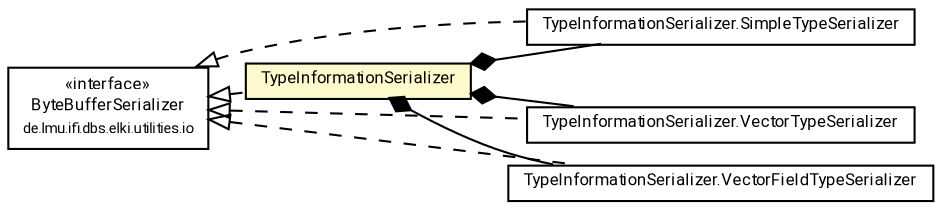 #!/usr/local/bin/dot
#
# Class diagram 
# Generated by UMLGraph version R5_7_2-60-g0e99a6 (http://www.spinellis.gr/umlgraph/)
#

digraph G {
	graph [fontnames="svg"]
	edge [fontname="Roboto",fontsize=7,labelfontname="Roboto",labelfontsize=7,color="black"];
	node [fontname="Roboto",fontcolor="black",fontsize=8,shape=plaintext,margin=0,width=0,height=0];
	nodesep=0.15;
	ranksep=0.25;
	rankdir=LR;
	// de.lmu.ifi.dbs.elki.data.type.TypeInformationSerializer
	c10426804 [label=<<table title="de.lmu.ifi.dbs.elki.data.type.TypeInformationSerializer" border="0" cellborder="1" cellspacing="0" cellpadding="2" bgcolor="lemonChiffon" href="TypeInformationSerializer.html" target="_parent">
		<tr><td><table border="0" cellspacing="0" cellpadding="1">
		<tr><td align="center" balign="center"> <font face="Roboto">TypeInformationSerializer</font> </td></tr>
		</table></td></tr>
		</table>>, URL="TypeInformationSerializer.html"];
	// de.lmu.ifi.dbs.elki.data.type.TypeInformationSerializer.SimpleTypeSerializer
	c10426805 [label=<<table title="de.lmu.ifi.dbs.elki.data.type.TypeInformationSerializer.SimpleTypeSerializer" border="0" cellborder="1" cellspacing="0" cellpadding="2" href="TypeInformationSerializer.SimpleTypeSerializer.html" target="_parent">
		<tr><td><table border="0" cellspacing="0" cellpadding="1">
		<tr><td align="center" balign="center"> <font face="Roboto">TypeInformationSerializer.SimpleTypeSerializer</font> </td></tr>
		</table></td></tr>
		</table>>, URL="TypeInformationSerializer.SimpleTypeSerializer.html"];
	// de.lmu.ifi.dbs.elki.data.type.TypeInformationSerializer.VectorTypeSerializer
	c10426806 [label=<<table title="de.lmu.ifi.dbs.elki.data.type.TypeInformationSerializer.VectorTypeSerializer" border="0" cellborder="1" cellspacing="0" cellpadding="2" href="TypeInformationSerializer.VectorTypeSerializer.html" target="_parent">
		<tr><td><table border="0" cellspacing="0" cellpadding="1">
		<tr><td align="center" balign="center"> <font face="Roboto">TypeInformationSerializer.VectorTypeSerializer</font> </td></tr>
		</table></td></tr>
		</table>>, URL="TypeInformationSerializer.VectorTypeSerializer.html"];
	// de.lmu.ifi.dbs.elki.data.type.TypeInformationSerializer.VectorFieldTypeSerializer
	c10426807 [label=<<table title="de.lmu.ifi.dbs.elki.data.type.TypeInformationSerializer.VectorFieldTypeSerializer" border="0" cellborder="1" cellspacing="0" cellpadding="2" href="TypeInformationSerializer.VectorFieldTypeSerializer.html" target="_parent">
		<tr><td><table border="0" cellspacing="0" cellpadding="1">
		<tr><td align="center" balign="center"> <font face="Roboto">TypeInformationSerializer.VectorFieldTypeSerializer</font> </td></tr>
		</table></td></tr>
		</table>>, URL="TypeInformationSerializer.VectorFieldTypeSerializer.html"];
	// de.lmu.ifi.dbs.elki.utilities.io.ByteBufferSerializer<T>
	c10427585 [label=<<table title="de.lmu.ifi.dbs.elki.utilities.io.ByteBufferSerializer" border="0" cellborder="1" cellspacing="0" cellpadding="2" href="../../utilities/io/ByteBufferSerializer.html" target="_parent">
		<tr><td><table border="0" cellspacing="0" cellpadding="1">
		<tr><td align="center" balign="center"> &#171;interface&#187; </td></tr>
		<tr><td align="center" balign="center"> <font face="Roboto">ByteBufferSerializer</font> </td></tr>
		<tr><td align="center" balign="center"> <font face="Roboto" point-size="7.0">de.lmu.ifi.dbs.elki.utilities.io</font> </td></tr>
		</table></td></tr>
		</table>>, URL="../../utilities/io/ByteBufferSerializer.html"];
	// de.lmu.ifi.dbs.elki.data.type.TypeInformationSerializer implements de.lmu.ifi.dbs.elki.utilities.io.ByteBufferSerializer<T>
	c10427585 -> c10426804 [arrowtail=empty,style=dashed,dir=back,weight=9];
	// de.lmu.ifi.dbs.elki.data.type.TypeInformationSerializer composed de.lmu.ifi.dbs.elki.data.type.TypeInformationSerializer.SimpleTypeSerializer
	c10426804 -> c10426805 [arrowhead=none,arrowtail=diamond,dir=back,weight=6];
	// de.lmu.ifi.dbs.elki.data.type.TypeInformationSerializer composed de.lmu.ifi.dbs.elki.data.type.TypeInformationSerializer.VectorTypeSerializer
	c10426804 -> c10426806 [arrowhead=none,arrowtail=diamond,dir=back,weight=6];
	// de.lmu.ifi.dbs.elki.data.type.TypeInformationSerializer composed de.lmu.ifi.dbs.elki.data.type.TypeInformationSerializer.VectorFieldTypeSerializer
	c10426804 -> c10426807 [arrowhead=none,arrowtail=diamond,dir=back,weight=6];
	// de.lmu.ifi.dbs.elki.data.type.TypeInformationSerializer.SimpleTypeSerializer implements de.lmu.ifi.dbs.elki.utilities.io.ByteBufferSerializer<T>
	c10427585 -> c10426805 [arrowtail=empty,style=dashed,dir=back,weight=9];
	// de.lmu.ifi.dbs.elki.data.type.TypeInformationSerializer.VectorTypeSerializer implements de.lmu.ifi.dbs.elki.utilities.io.ByteBufferSerializer<T>
	c10427585 -> c10426806 [arrowtail=empty,style=dashed,dir=back,weight=9];
	// de.lmu.ifi.dbs.elki.data.type.TypeInformationSerializer.VectorFieldTypeSerializer implements de.lmu.ifi.dbs.elki.utilities.io.ByteBufferSerializer<T>
	c10427585 -> c10426807 [arrowtail=empty,style=dashed,dir=back,weight=9];
}

